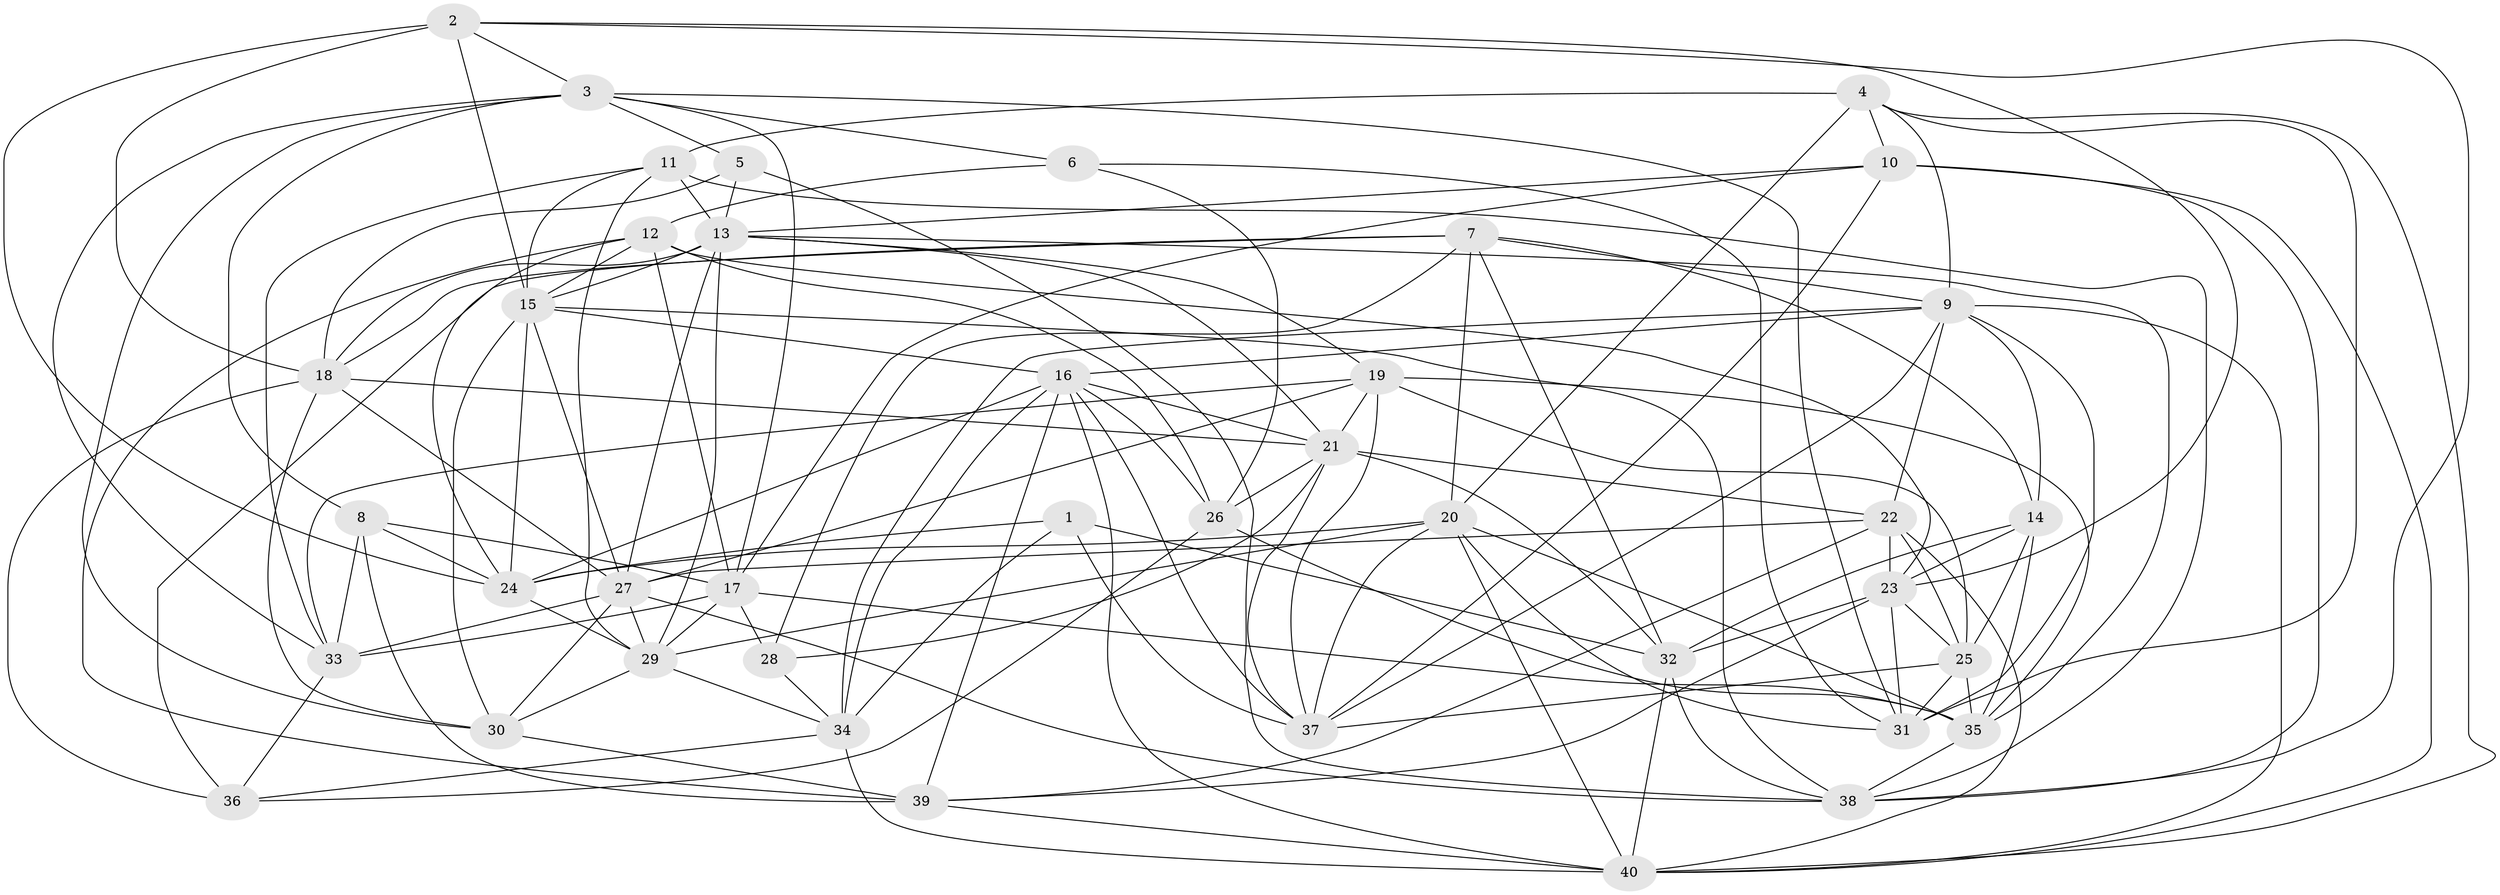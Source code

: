 // original degree distribution, {4: 1.0}
// Generated by graph-tools (version 1.1) at 2025/38/03/04/25 23:38:12]
// undirected, 40 vertices, 141 edges
graph export_dot {
  node [color=gray90,style=filled];
  1;
  2;
  3;
  4;
  5;
  6;
  7;
  8;
  9;
  10;
  11;
  12;
  13;
  14;
  15;
  16;
  17;
  18;
  19;
  20;
  21;
  22;
  23;
  24;
  25;
  26;
  27;
  28;
  29;
  30;
  31;
  32;
  33;
  34;
  35;
  36;
  37;
  38;
  39;
  40;
  1 -- 24 [weight=1.0];
  1 -- 32 [weight=1.0];
  1 -- 34 [weight=1.0];
  1 -- 37 [weight=1.0];
  2 -- 3 [weight=1.0];
  2 -- 15 [weight=1.0];
  2 -- 18 [weight=1.0];
  2 -- 23 [weight=1.0];
  2 -- 24 [weight=1.0];
  2 -- 38 [weight=1.0];
  3 -- 5 [weight=1.0];
  3 -- 6 [weight=1.0];
  3 -- 8 [weight=1.0];
  3 -- 17 [weight=1.0];
  3 -- 30 [weight=1.0];
  3 -- 31 [weight=1.0];
  3 -- 33 [weight=1.0];
  4 -- 9 [weight=1.0];
  4 -- 10 [weight=1.0];
  4 -- 11 [weight=3.0];
  4 -- 20 [weight=1.0];
  4 -- 31 [weight=1.0];
  4 -- 40 [weight=1.0];
  5 -- 13 [weight=1.0];
  5 -- 18 [weight=1.0];
  5 -- 38 [weight=1.0];
  6 -- 12 [weight=1.0];
  6 -- 26 [weight=1.0];
  6 -- 31 [weight=1.0];
  7 -- 9 [weight=1.0];
  7 -- 14 [weight=1.0];
  7 -- 18 [weight=1.0];
  7 -- 20 [weight=1.0];
  7 -- 28 [weight=1.0];
  7 -- 32 [weight=1.0];
  7 -- 36 [weight=2.0];
  8 -- 17 [weight=1.0];
  8 -- 24 [weight=1.0];
  8 -- 33 [weight=2.0];
  8 -- 39 [weight=1.0];
  9 -- 14 [weight=1.0];
  9 -- 16 [weight=1.0];
  9 -- 22 [weight=2.0];
  9 -- 31 [weight=1.0];
  9 -- 34 [weight=1.0];
  9 -- 37 [weight=1.0];
  9 -- 40 [weight=1.0];
  10 -- 13 [weight=1.0];
  10 -- 17 [weight=1.0];
  10 -- 37 [weight=1.0];
  10 -- 38 [weight=1.0];
  10 -- 40 [weight=1.0];
  11 -- 13 [weight=1.0];
  11 -- 15 [weight=1.0];
  11 -- 29 [weight=1.0];
  11 -- 33 [weight=1.0];
  11 -- 38 [weight=1.0];
  12 -- 15 [weight=2.0];
  12 -- 17 [weight=1.0];
  12 -- 23 [weight=1.0];
  12 -- 24 [weight=1.0];
  12 -- 26 [weight=2.0];
  12 -- 39 [weight=2.0];
  13 -- 15 [weight=1.0];
  13 -- 18 [weight=1.0];
  13 -- 19 [weight=1.0];
  13 -- 21 [weight=1.0];
  13 -- 27 [weight=1.0];
  13 -- 29 [weight=1.0];
  13 -- 35 [weight=1.0];
  14 -- 23 [weight=1.0];
  14 -- 25 [weight=1.0];
  14 -- 32 [weight=1.0];
  14 -- 35 [weight=1.0];
  15 -- 16 [weight=1.0];
  15 -- 24 [weight=1.0];
  15 -- 27 [weight=1.0];
  15 -- 30 [weight=1.0];
  15 -- 38 [weight=1.0];
  16 -- 21 [weight=1.0];
  16 -- 24 [weight=1.0];
  16 -- 26 [weight=1.0];
  16 -- 34 [weight=2.0];
  16 -- 37 [weight=1.0];
  16 -- 39 [weight=1.0];
  16 -- 40 [weight=1.0];
  17 -- 28 [weight=1.0];
  17 -- 29 [weight=1.0];
  17 -- 33 [weight=2.0];
  17 -- 35 [weight=2.0];
  18 -- 21 [weight=1.0];
  18 -- 27 [weight=1.0];
  18 -- 30 [weight=1.0];
  18 -- 36 [weight=1.0];
  19 -- 21 [weight=1.0];
  19 -- 25 [weight=1.0];
  19 -- 27 [weight=1.0];
  19 -- 33 [weight=2.0];
  19 -- 35 [weight=2.0];
  19 -- 37 [weight=2.0];
  20 -- 24 [weight=1.0];
  20 -- 29 [weight=1.0];
  20 -- 31 [weight=1.0];
  20 -- 35 [weight=1.0];
  20 -- 37 [weight=1.0];
  20 -- 40 [weight=1.0];
  21 -- 22 [weight=1.0];
  21 -- 26 [weight=2.0];
  21 -- 28 [weight=1.0];
  21 -- 32 [weight=1.0];
  21 -- 37 [weight=1.0];
  22 -- 23 [weight=1.0];
  22 -- 25 [weight=1.0];
  22 -- 27 [weight=1.0];
  22 -- 39 [weight=1.0];
  22 -- 40 [weight=1.0];
  23 -- 25 [weight=2.0];
  23 -- 31 [weight=1.0];
  23 -- 32 [weight=2.0];
  23 -- 39 [weight=1.0];
  24 -- 29 [weight=1.0];
  25 -- 31 [weight=2.0];
  25 -- 35 [weight=1.0];
  25 -- 37 [weight=2.0];
  26 -- 35 [weight=1.0];
  26 -- 36 [weight=1.0];
  27 -- 29 [weight=2.0];
  27 -- 30 [weight=1.0];
  27 -- 33 [weight=1.0];
  27 -- 38 [weight=1.0];
  28 -- 34 [weight=1.0];
  29 -- 30 [weight=1.0];
  29 -- 34 [weight=2.0];
  30 -- 39 [weight=1.0];
  32 -- 38 [weight=1.0];
  32 -- 40 [weight=1.0];
  33 -- 36 [weight=1.0];
  34 -- 36 [weight=1.0];
  34 -- 40 [weight=2.0];
  35 -- 38 [weight=1.0];
  39 -- 40 [weight=1.0];
}
